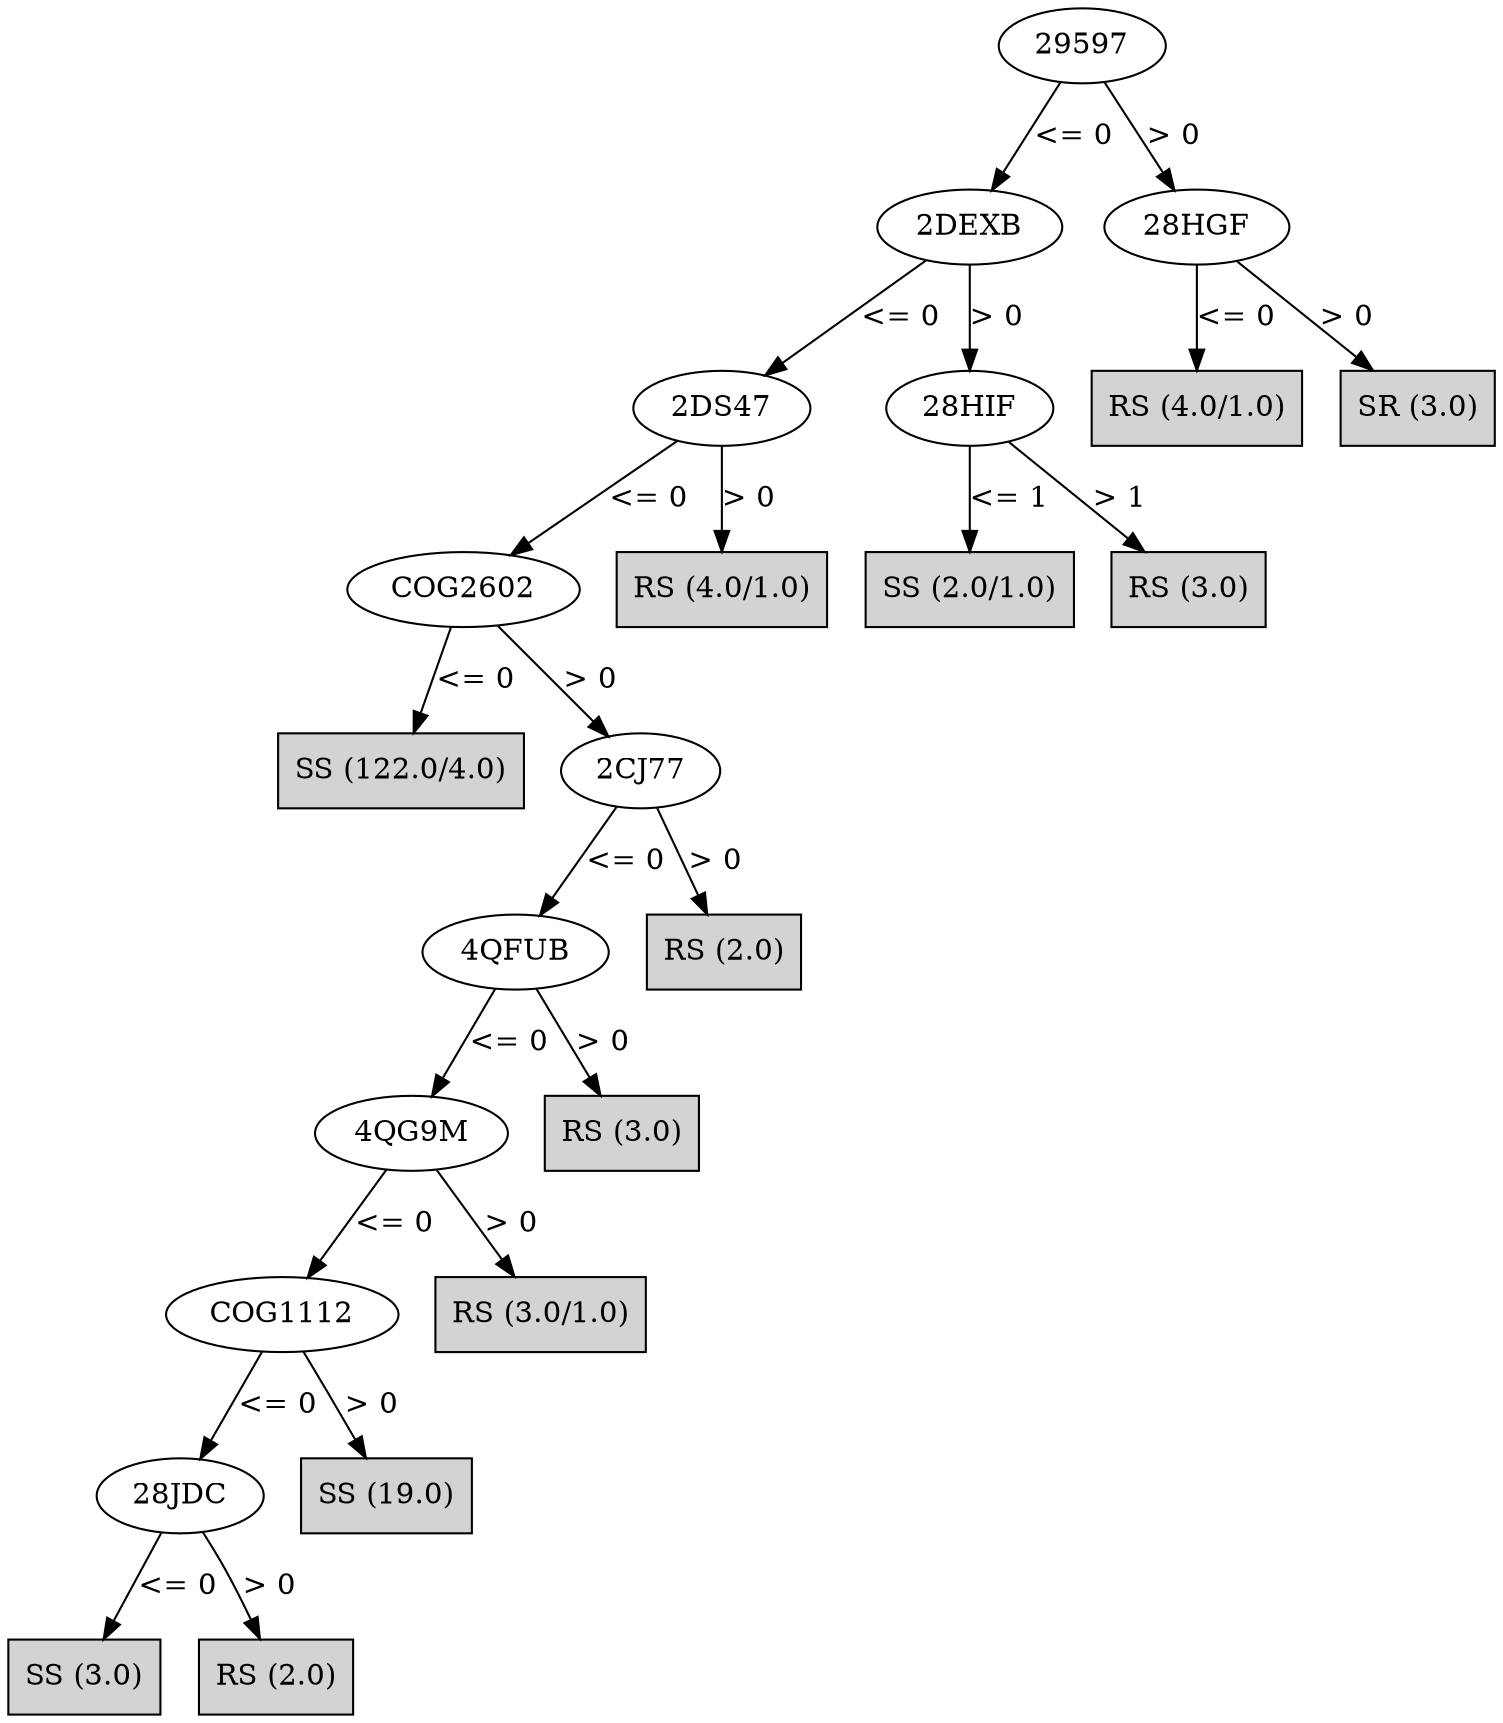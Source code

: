 digraph J48Tree {
N0 [label="29597" ]
N0->N1 [label="<= 0"]
N1 [label="2DEXB" ]
N1->N2 [label="<= 0"]
N2 [label="2DS47" ]
N2->N3 [label="<= 0"]
N3 [label="COG2602" ]
N3->N4 [label="<= 0"]
N4 [label="SS (122.0/4.0)" shape=box style=filled ]
N3->N5 [label="> 0"]
N5 [label="2CJ77" ]
N5->N6 [label="<= 0"]
N6 [label="4QFUB" ]
N6->N7 [label="<= 0"]
N7 [label="4QG9M" ]
N7->N8 [label="<= 0"]
N8 [label="COG1112" ]
N8->N9 [label="<= 0"]
N9 [label="28JDC" ]
N9->N10 [label="<= 0"]
N10 [label="SS (3.0)" shape=box style=filled ]
N9->N11 [label="> 0"]
N11 [label="RS (2.0)" shape=box style=filled ]
N8->N12 [label="> 0"]
N12 [label="SS (19.0)" shape=box style=filled ]
N7->N13 [label="> 0"]
N13 [label="RS (3.0/1.0)" shape=box style=filled ]
N6->N14 [label="> 0"]
N14 [label="RS (3.0)" shape=box style=filled ]
N5->N15 [label="> 0"]
N15 [label="RS (2.0)" shape=box style=filled ]
N2->N16 [label="> 0"]
N16 [label="RS (4.0/1.0)" shape=box style=filled ]
N1->N17 [label="> 0"]
N17 [label="28HIF" ]
N17->N18 [label="<= 1"]
N18 [label="SS (2.0/1.0)" shape=box style=filled ]
N17->N19 [label="> 1"]
N19 [label="RS (3.0)" shape=box style=filled ]
N0->N20 [label="> 0"]
N20 [label="28HGF" ]
N20->N21 [label="<= 0"]
N21 [label="RS (4.0/1.0)" shape=box style=filled ]
N20->N22 [label="> 0"]
N22 [label="SR (3.0)" shape=box style=filled ]
}

